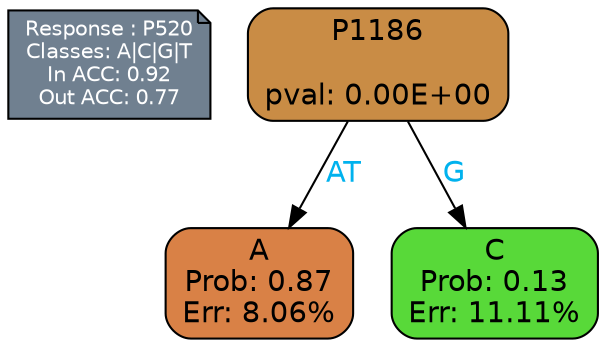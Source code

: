 digraph Tree {
node [shape=box, style="filled, rounded", color="black", fontname=helvetica] ;
graph [ranksep=equally, splines=polylines, bgcolor=transparent, dpi=600] ;
edge [fontname=helvetica] ;
LEGEND [label="Response : P520
Classes: A|C|G|T
In ACC: 0.92
Out ACC: 0.77
",shape=note,align=left,style=filled,fillcolor="slategray",fontcolor="white",fontsize=10];1 [label="P1186

pval: 0.00E+00", fillcolor="#c98c45"] ;
2 [label="A
Prob: 0.87
Err: 8.06%", fillcolor="#d98146"] ;
3 [label="C
Prob: 0.13
Err: 11.11%", fillcolor="#58d939"] ;
1 -> 2 [label="AT",fontcolor=deepskyblue2] ;
1 -> 3 [label="G",fontcolor=deepskyblue2] ;
{rank = same; 2;3;}{rank = same; LEGEND;1;}}